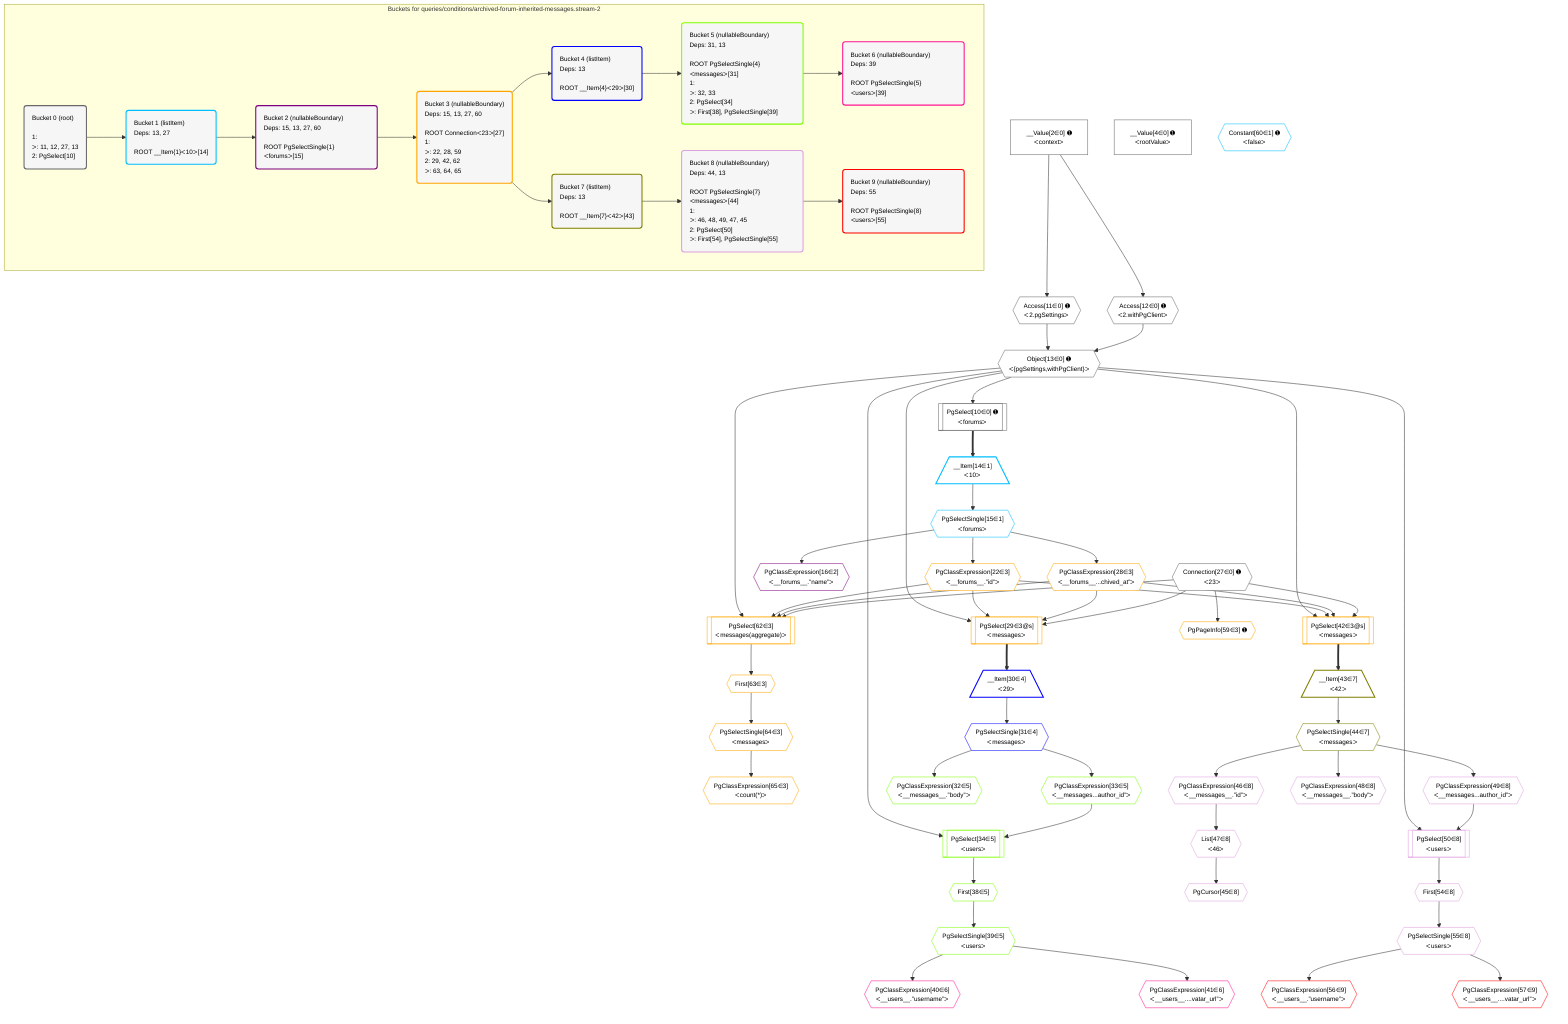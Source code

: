 %%{init: {'themeVariables': { 'fontSize': '12px'}}}%%
graph TD
    classDef path fill:#eee,stroke:#000,color:#000
    classDef plan fill:#fff,stroke-width:1px,color:#000
    classDef itemplan fill:#fff,stroke-width:2px,color:#000
    classDef unbatchedplan fill:#dff,stroke-width:1px,color:#000
    classDef sideeffectplan fill:#fcc,stroke-width:2px,color:#000
    classDef bucket fill:#f6f6f6,color:#000,stroke-width:2px,text-align:left


    %% plan dependencies
    Object13{{"Object[13∈0] ➊<br />ᐸ{pgSettings,withPgClient}ᐳ"}}:::plan
    Access11{{"Access[11∈0] ➊<br />ᐸ2.pgSettingsᐳ"}}:::plan
    Access12{{"Access[12∈0] ➊<br />ᐸ2.withPgClientᐳ"}}:::plan
    Access11 & Access12 --> Object13
    PgSelect10[["PgSelect[10∈0] ➊<br />ᐸforumsᐳ"]]:::plan
    Object13 --> PgSelect10
    __Value2["__Value[2∈0] ➊<br />ᐸcontextᐳ"]:::plan
    __Value2 --> Access11
    __Value2 --> Access12
    __Value4["__Value[4∈0] ➊<br />ᐸrootValueᐳ"]:::plan
    Connection27{{"Connection[27∈0] ➊<br />ᐸ23ᐳ"}}:::plan
    __Item14[/"__Item[14∈1]<br />ᐸ10ᐳ"\]:::itemplan
    PgSelect10 ==> __Item14
    PgSelectSingle15{{"PgSelectSingle[15∈1]<br />ᐸforumsᐳ"}}:::plan
    __Item14 --> PgSelectSingle15
    Constant60{{"Constant[60∈1] ➊<br />ᐸfalseᐳ"}}:::plan
    PgClassExpression16{{"PgClassExpression[16∈2]<br />ᐸ__forums__.”name”ᐳ"}}:::plan
    PgSelectSingle15 --> PgClassExpression16
    PgSelect29[["PgSelect[29∈3@s]<br />ᐸmessagesᐳ"]]:::plan
    PgClassExpression22{{"PgClassExpression[22∈3]<br />ᐸ__forums__.”id”ᐳ"}}:::plan
    PgClassExpression28{{"PgClassExpression[28∈3]<br />ᐸ__forums__...chived_at”ᐳ"}}:::plan
    Object13 & PgClassExpression22 & PgClassExpression28 & Connection27 --> PgSelect29
    PgSelect42[["PgSelect[42∈3@s]<br />ᐸmessagesᐳ"]]:::plan
    Object13 & PgClassExpression22 & PgClassExpression28 & Connection27 --> PgSelect42
    PgSelect62[["PgSelect[62∈3]<br />ᐸmessages(aggregate)ᐳ"]]:::plan
    Object13 & PgClassExpression22 & PgClassExpression28 & Connection27 --> PgSelect62
    PgSelectSingle15 --> PgClassExpression22
    PgSelectSingle15 --> PgClassExpression28
    PgPageInfo59{{"PgPageInfo[59∈3] ➊"}}:::plan
    Connection27 --> PgPageInfo59
    First63{{"First[63∈3]"}}:::plan
    PgSelect62 --> First63
    PgSelectSingle64{{"PgSelectSingle[64∈3]<br />ᐸmessagesᐳ"}}:::plan
    First63 --> PgSelectSingle64
    PgClassExpression65{{"PgClassExpression[65∈3]<br />ᐸcount(*)ᐳ"}}:::plan
    PgSelectSingle64 --> PgClassExpression65
    __Item30[/"__Item[30∈4]<br />ᐸ29ᐳ"\]:::itemplan
    PgSelect29 ==> __Item30
    PgSelectSingle31{{"PgSelectSingle[31∈4]<br />ᐸmessagesᐳ"}}:::plan
    __Item30 --> PgSelectSingle31
    PgSelect34[["PgSelect[34∈5]<br />ᐸusersᐳ"]]:::plan
    PgClassExpression33{{"PgClassExpression[33∈5]<br />ᐸ__messages...author_id”ᐳ"}}:::plan
    Object13 & PgClassExpression33 --> PgSelect34
    PgClassExpression32{{"PgClassExpression[32∈5]<br />ᐸ__messages__.”body”ᐳ"}}:::plan
    PgSelectSingle31 --> PgClassExpression32
    PgSelectSingle31 --> PgClassExpression33
    First38{{"First[38∈5]"}}:::plan
    PgSelect34 --> First38
    PgSelectSingle39{{"PgSelectSingle[39∈5]<br />ᐸusersᐳ"}}:::plan
    First38 --> PgSelectSingle39
    PgClassExpression40{{"PgClassExpression[40∈6]<br />ᐸ__users__.”username”ᐳ"}}:::plan
    PgSelectSingle39 --> PgClassExpression40
    PgClassExpression41{{"PgClassExpression[41∈6]<br />ᐸ__users__....vatar_url”ᐳ"}}:::plan
    PgSelectSingle39 --> PgClassExpression41
    __Item43[/"__Item[43∈7]<br />ᐸ42ᐳ"\]:::itemplan
    PgSelect42 ==> __Item43
    PgSelectSingle44{{"PgSelectSingle[44∈7]<br />ᐸmessagesᐳ"}}:::plan
    __Item43 --> PgSelectSingle44
    PgSelect50[["PgSelect[50∈8]<br />ᐸusersᐳ"]]:::plan
    PgClassExpression49{{"PgClassExpression[49∈8]<br />ᐸ__messages...author_id”ᐳ"}}:::plan
    Object13 & PgClassExpression49 --> PgSelect50
    PgCursor45{{"PgCursor[45∈8]"}}:::plan
    List47{{"List[47∈8]<br />ᐸ46ᐳ"}}:::plan
    List47 --> PgCursor45
    PgClassExpression46{{"PgClassExpression[46∈8]<br />ᐸ__messages__.”id”ᐳ"}}:::plan
    PgSelectSingle44 --> PgClassExpression46
    PgClassExpression46 --> List47
    PgClassExpression48{{"PgClassExpression[48∈8]<br />ᐸ__messages__.”body”ᐳ"}}:::plan
    PgSelectSingle44 --> PgClassExpression48
    PgSelectSingle44 --> PgClassExpression49
    First54{{"First[54∈8]"}}:::plan
    PgSelect50 --> First54
    PgSelectSingle55{{"PgSelectSingle[55∈8]<br />ᐸusersᐳ"}}:::plan
    First54 --> PgSelectSingle55
    PgClassExpression56{{"PgClassExpression[56∈9]<br />ᐸ__users__.”username”ᐳ"}}:::plan
    PgSelectSingle55 --> PgClassExpression56
    PgClassExpression57{{"PgClassExpression[57∈9]<br />ᐸ__users__....vatar_url”ᐳ"}}:::plan
    PgSelectSingle55 --> PgClassExpression57

    %% define steps

    subgraph "Buckets for queries/conditions/archived-forum-inherited-messages.stream-2"
    Bucket0("Bucket 0 (root)<br /><br />1: <br />ᐳ: 11, 12, 27, 13<br />2: PgSelect[10]"):::bucket
    classDef bucket0 stroke:#696969
    class Bucket0,__Value2,__Value4,PgSelect10,Access11,Access12,Object13,Connection27 bucket0
    Bucket1("Bucket 1 (listItem)<br />Deps: 13, 27<br /><br />ROOT __Item{1}ᐸ10ᐳ[14]"):::bucket
    classDef bucket1 stroke:#00bfff
    class Bucket1,__Item14,PgSelectSingle15,Constant60 bucket1
    Bucket2("Bucket 2 (nullableBoundary)<br />Deps: 15, 13, 27, 60<br /><br />ROOT PgSelectSingle{1}ᐸforumsᐳ[15]"):::bucket
    classDef bucket2 stroke:#7f007f
    class Bucket2,PgClassExpression16 bucket2
    Bucket3("Bucket 3 (nullableBoundary)<br />Deps: 15, 13, 27, 60<br /><br />ROOT Connectionᐸ23ᐳ[27]<br />1: <br />ᐳ: 22, 28, 59<br />2: 29, 42, 62<br />ᐳ: 63, 64, 65"):::bucket
    classDef bucket3 stroke:#ffa500
    class Bucket3,PgClassExpression22,PgClassExpression28,PgSelect29,PgSelect42,PgPageInfo59,PgSelect62,First63,PgSelectSingle64,PgClassExpression65 bucket3
    Bucket4("Bucket 4 (listItem)<br />Deps: 13<br /><br />ROOT __Item{4}ᐸ29ᐳ[30]"):::bucket
    classDef bucket4 stroke:#0000ff
    class Bucket4,__Item30,PgSelectSingle31 bucket4
    Bucket5("Bucket 5 (nullableBoundary)<br />Deps: 31, 13<br /><br />ROOT PgSelectSingle{4}ᐸmessagesᐳ[31]<br />1: <br />ᐳ: 32, 33<br />2: PgSelect[34]<br />ᐳ: First[38], PgSelectSingle[39]"):::bucket
    classDef bucket5 stroke:#7fff00
    class Bucket5,PgClassExpression32,PgClassExpression33,PgSelect34,First38,PgSelectSingle39 bucket5
    Bucket6("Bucket 6 (nullableBoundary)<br />Deps: 39<br /><br />ROOT PgSelectSingle{5}ᐸusersᐳ[39]"):::bucket
    classDef bucket6 stroke:#ff1493
    class Bucket6,PgClassExpression40,PgClassExpression41 bucket6
    Bucket7("Bucket 7 (listItem)<br />Deps: 13<br /><br />ROOT __Item{7}ᐸ42ᐳ[43]"):::bucket
    classDef bucket7 stroke:#808000
    class Bucket7,__Item43,PgSelectSingle44 bucket7
    Bucket8("Bucket 8 (nullableBoundary)<br />Deps: 44, 13<br /><br />ROOT PgSelectSingle{7}ᐸmessagesᐳ[44]<br />1: <br />ᐳ: 46, 48, 49, 47, 45<br />2: PgSelect[50]<br />ᐳ: First[54], PgSelectSingle[55]"):::bucket
    classDef bucket8 stroke:#dda0dd
    class Bucket8,PgCursor45,PgClassExpression46,List47,PgClassExpression48,PgClassExpression49,PgSelect50,First54,PgSelectSingle55 bucket8
    Bucket9("Bucket 9 (nullableBoundary)<br />Deps: 55<br /><br />ROOT PgSelectSingle{8}ᐸusersᐳ[55]"):::bucket
    classDef bucket9 stroke:#ff0000
    class Bucket9,PgClassExpression56,PgClassExpression57 bucket9
    Bucket0 --> Bucket1
    Bucket1 --> Bucket2
    Bucket2 --> Bucket3
    Bucket3 --> Bucket4 & Bucket7
    Bucket4 --> Bucket5
    Bucket5 --> Bucket6
    Bucket7 --> Bucket8
    Bucket8 --> Bucket9
    end